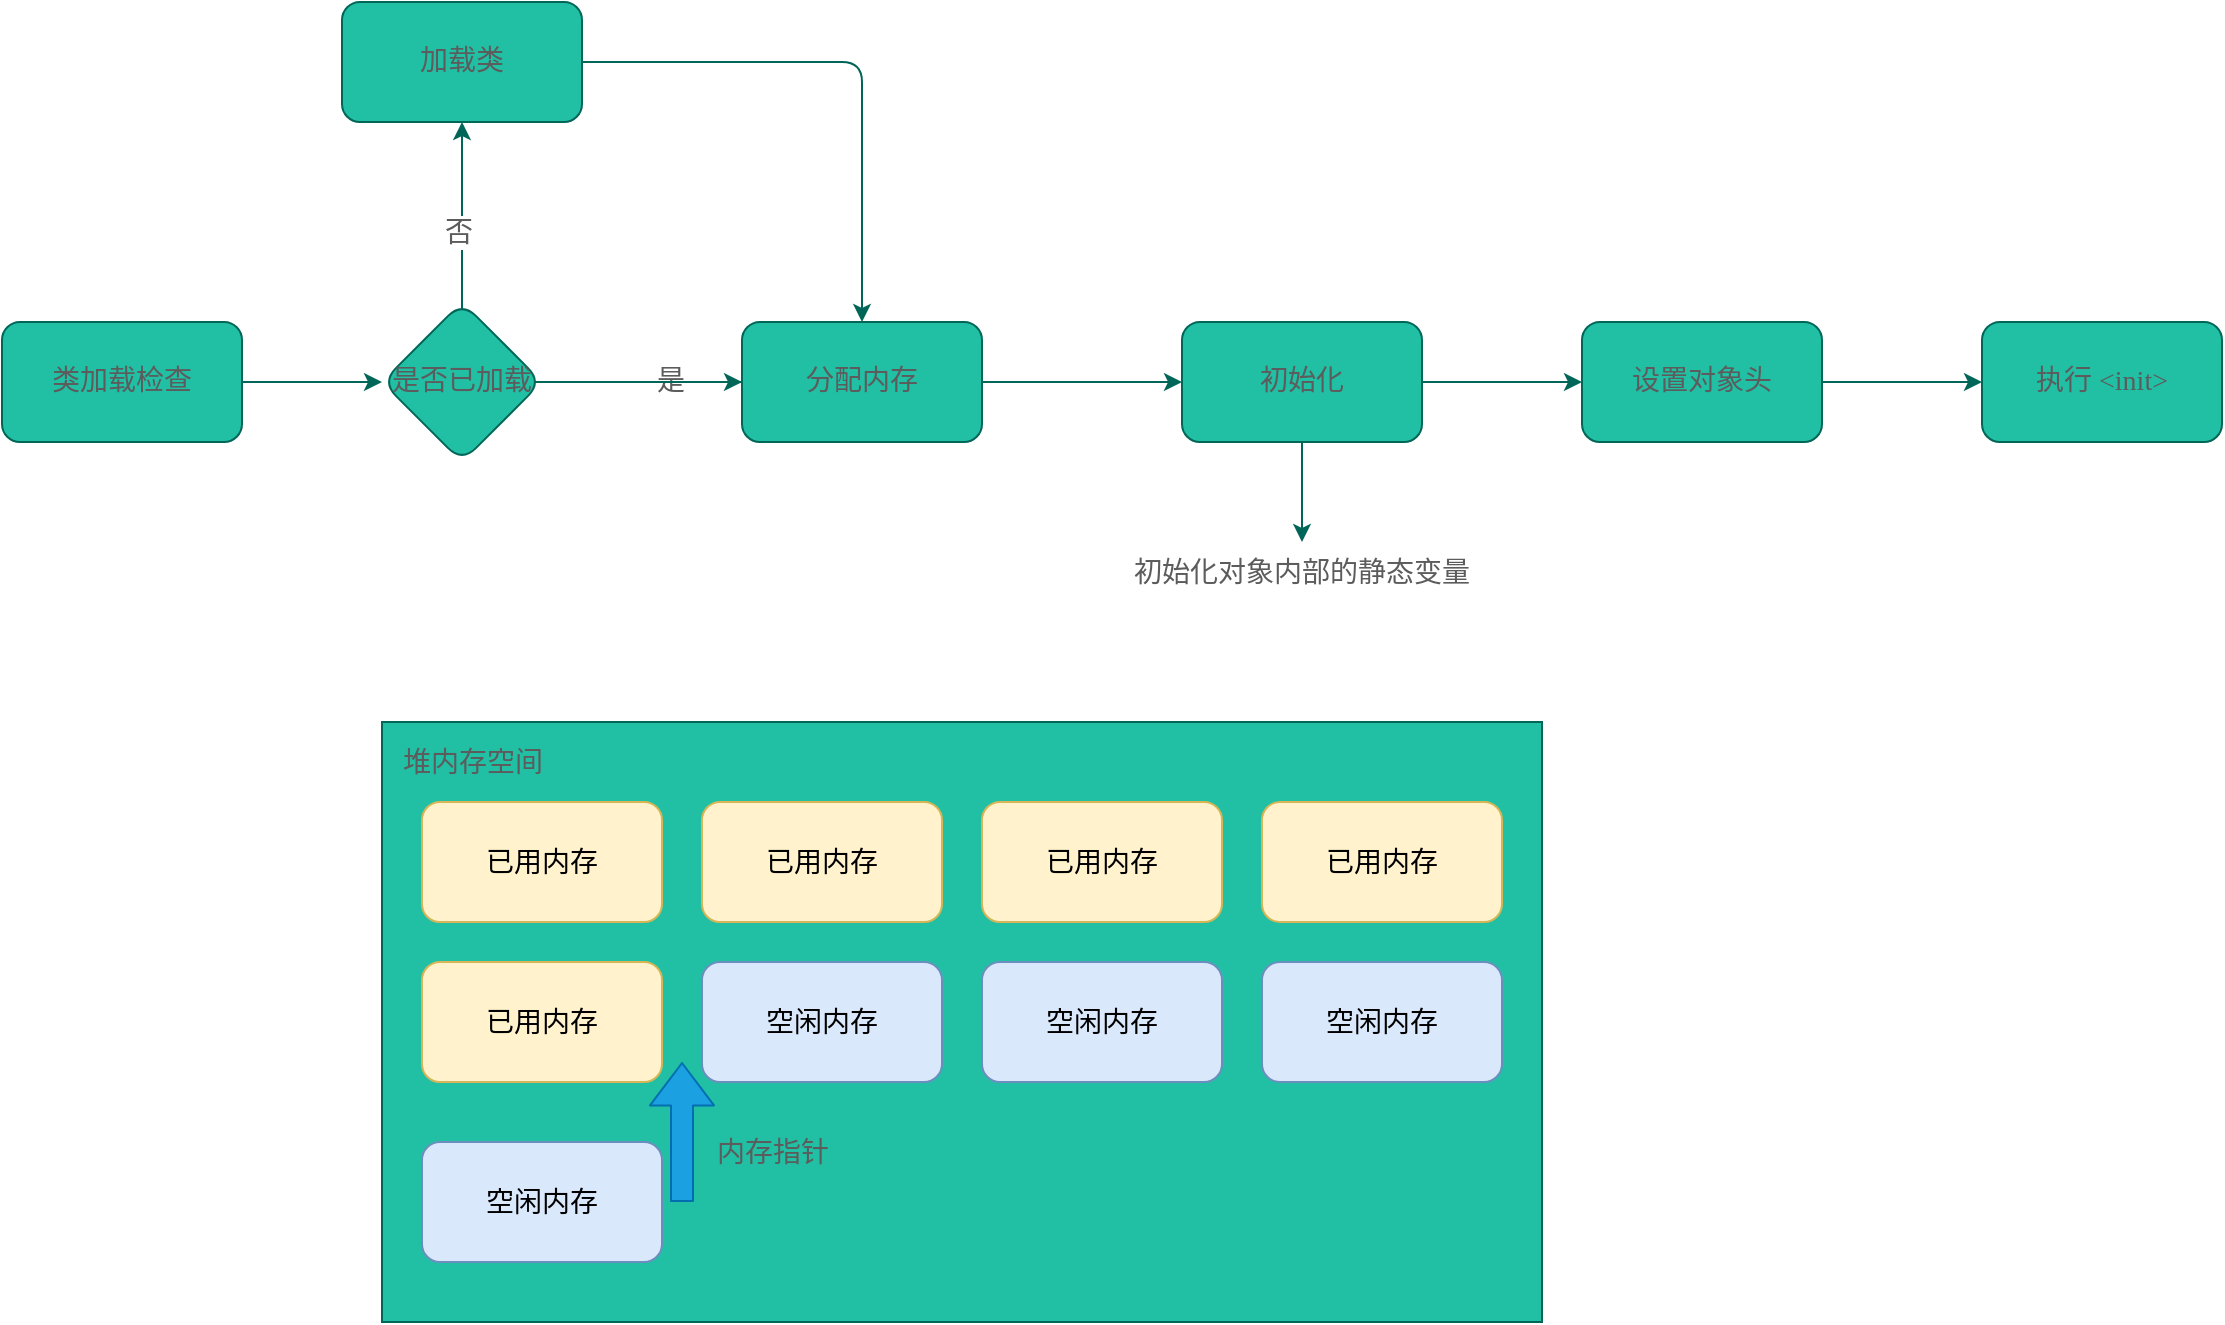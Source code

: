 <mxfile version="16.2.7" type="github">
  <diagram id="C5RBs43oDa-KdzZeNtuy" name="Page-1">
    <mxGraphModel dx="1422" dy="804" grid="1" gridSize="10" guides="1" tooltips="1" connect="1" arrows="1" fold="1" page="1" pageScale="1" pageWidth="827" pageHeight="1169" math="0" shadow="0">
      <root>
        <mxCell id="WIyWlLk6GJQsqaUBKTNV-0" />
        <mxCell id="WIyWlLk6GJQsqaUBKTNV-1" parent="WIyWlLk6GJQsqaUBKTNV-0" />
        <mxCell id="0oYpzeVEECs09RrJKvZ9-6" value="" style="edgeStyle=orthogonalEdgeStyle;rounded=1;sketch=0;orthogonalLoop=1;jettySize=auto;html=1;fontFamily=Comic Sans MS;fontColor=#5C5C5C;strokeColor=#006658;fillColor=#21C0A5;fontSize=14;" edge="1" parent="WIyWlLk6GJQsqaUBKTNV-1" source="0oYpzeVEECs09RrJKvZ9-0" target="0oYpzeVEECs09RrJKvZ9-5">
          <mxGeometry relative="1" as="geometry" />
        </mxCell>
        <mxCell id="0oYpzeVEECs09RrJKvZ9-0" value="类加载检查" style="rounded=1;whiteSpace=wrap;html=1;sketch=0;fontColor=#5C5C5C;strokeColor=#006658;fillColor=#21C0A5;fontFamily=Comic Sans MS;fontSize=14;" vertex="1" parent="WIyWlLk6GJQsqaUBKTNV-1">
          <mxGeometry x="20" y="180" width="120" height="60" as="geometry" />
        </mxCell>
        <mxCell id="0oYpzeVEECs09RrJKvZ9-8" value="" style="edgeStyle=orthogonalEdgeStyle;rounded=1;sketch=0;orthogonalLoop=1;jettySize=auto;html=1;fontFamily=Comic Sans MS;fontColor=#5C5C5C;strokeColor=#006658;fillColor=#21C0A5;fontSize=14;startArrow=none;" edge="1" parent="WIyWlLk6GJQsqaUBKTNV-1" source="0oYpzeVEECs09RrJKvZ9-9" target="0oYpzeVEECs09RrJKvZ9-7">
          <mxGeometry relative="1" as="geometry">
            <Array as="points" />
          </mxGeometry>
        </mxCell>
        <mxCell id="0oYpzeVEECs09RrJKvZ9-23" value="否" style="edgeLabel;html=1;align=center;verticalAlign=middle;resizable=0;points=[];fontSize=14;fontColor=#5C5C5C;" vertex="1" connectable="0" parent="0oYpzeVEECs09RrJKvZ9-8">
          <mxGeometry x="0.593" y="2" relative="1" as="geometry">
            <mxPoint as="offset" />
          </mxGeometry>
        </mxCell>
        <mxCell id="0oYpzeVEECs09RrJKvZ9-10" value="" style="edgeStyle=orthogonalEdgeStyle;rounded=1;sketch=0;orthogonalLoop=1;jettySize=auto;html=1;fontFamily=Comic Sans MS;fontColor=#5C5C5C;strokeColor=#006658;fillColor=#21C0A5;fontSize=14;" edge="1" parent="WIyWlLk6GJQsqaUBKTNV-1" source="0oYpzeVEECs09RrJKvZ9-5" target="0oYpzeVEECs09RrJKvZ9-9">
          <mxGeometry relative="1" as="geometry" />
        </mxCell>
        <mxCell id="0oYpzeVEECs09RrJKvZ9-14" value="是" style="edgeLabel;html=1;align=center;verticalAlign=middle;resizable=0;points=[];fontColor=#5C5C5C;fontSize=14;" vertex="1" connectable="0" parent="0oYpzeVEECs09RrJKvZ9-10">
          <mxGeometry x="0.267" y="1" relative="1" as="geometry">
            <mxPoint as="offset" />
          </mxGeometry>
        </mxCell>
        <mxCell id="0oYpzeVEECs09RrJKvZ9-5" value="是否已加载" style="rhombus;whiteSpace=wrap;html=1;fontFamily=Comic Sans MS;fillColor=#21C0A5;strokeColor=#006658;fontColor=#5C5C5C;rounded=1;sketch=0;fontSize=14;" vertex="1" parent="WIyWlLk6GJQsqaUBKTNV-1">
          <mxGeometry x="210" y="170" width="80" height="80" as="geometry" />
        </mxCell>
        <mxCell id="0oYpzeVEECs09RrJKvZ9-24" style="edgeStyle=orthogonalEdgeStyle;curved=0;rounded=1;sketch=0;orthogonalLoop=1;jettySize=auto;html=1;exitX=1;exitY=0.5;exitDx=0;exitDy=0;fontSize=14;fontColor=#5C5C5C;strokeColor=#006658;fillColor=#21C0A5;" edge="1" parent="WIyWlLk6GJQsqaUBKTNV-1" source="0oYpzeVEECs09RrJKvZ9-7" target="0oYpzeVEECs09RrJKvZ9-9">
          <mxGeometry relative="1" as="geometry" />
        </mxCell>
        <mxCell id="0oYpzeVEECs09RrJKvZ9-7" value="加载类" style="whiteSpace=wrap;html=1;fontFamily=Comic Sans MS;fillColor=#21C0A5;strokeColor=#006658;fontColor=#5C5C5C;rounded=1;sketch=0;fontSize=14;" vertex="1" parent="WIyWlLk6GJQsqaUBKTNV-1">
          <mxGeometry x="190" y="20" width="120" height="60" as="geometry" />
        </mxCell>
        <mxCell id="0oYpzeVEECs09RrJKvZ9-16" value="" style="edgeStyle=orthogonalEdgeStyle;curved=0;rounded=1;sketch=0;orthogonalLoop=1;jettySize=auto;html=1;fontColor=#5C5C5C;strokeColor=#006658;fillColor=#21C0A5;fontSize=14;" edge="1" parent="WIyWlLk6GJQsqaUBKTNV-1" source="0oYpzeVEECs09RrJKvZ9-9" target="0oYpzeVEECs09RrJKvZ9-15">
          <mxGeometry relative="1" as="geometry" />
        </mxCell>
        <mxCell id="0oYpzeVEECs09RrJKvZ9-18" value="" style="edgeStyle=orthogonalEdgeStyle;curved=0;rounded=1;sketch=0;orthogonalLoop=1;jettySize=auto;html=1;fontColor=#5C5C5C;strokeColor=#006658;fillColor=#21C0A5;fontSize=14;" edge="1" parent="WIyWlLk6GJQsqaUBKTNV-1" source="0oYpzeVEECs09RrJKvZ9-15" target="0oYpzeVEECs09RrJKvZ9-17">
          <mxGeometry relative="1" as="geometry" />
        </mxCell>
        <mxCell id="0oYpzeVEECs09RrJKvZ9-27" style="edgeStyle=orthogonalEdgeStyle;curved=0;rounded=1;sketch=0;orthogonalLoop=1;jettySize=auto;html=1;exitX=0.5;exitY=1;exitDx=0;exitDy=0;entryX=0.5;entryY=0;entryDx=0;entryDy=0;fontFamily=Helvetica;fontSize=14;fontColor=#5C5C5C;strokeColor=#006658;fillColor=#21C0A5;" edge="1" parent="WIyWlLk6GJQsqaUBKTNV-1" source="0oYpzeVEECs09RrJKvZ9-15" target="0oYpzeVEECs09RrJKvZ9-26">
          <mxGeometry relative="1" as="geometry" />
        </mxCell>
        <mxCell id="0oYpzeVEECs09RrJKvZ9-15" value="初始化" style="whiteSpace=wrap;html=1;fontFamily=Comic Sans MS;fillColor=#21C0A5;strokeColor=#006658;fontColor=#5C5C5C;rounded=1;sketch=0;fontSize=14;" vertex="1" parent="WIyWlLk6GJQsqaUBKTNV-1">
          <mxGeometry x="610" y="180" width="120" height="60" as="geometry" />
        </mxCell>
        <mxCell id="0oYpzeVEECs09RrJKvZ9-20" value="" style="edgeStyle=orthogonalEdgeStyle;curved=0;rounded=1;sketch=0;orthogonalLoop=1;jettySize=auto;html=1;fontColor=#5C5C5C;strokeColor=#006658;fillColor=#21C0A5;fontSize=14;" edge="1" parent="WIyWlLk6GJQsqaUBKTNV-1" source="0oYpzeVEECs09RrJKvZ9-17" target="0oYpzeVEECs09RrJKvZ9-19">
          <mxGeometry relative="1" as="geometry" />
        </mxCell>
        <mxCell id="0oYpzeVEECs09RrJKvZ9-17" value="设置对象头" style="whiteSpace=wrap;html=1;fontFamily=Comic Sans MS;fillColor=#21C0A5;strokeColor=#006658;fontColor=#5C5C5C;rounded=1;sketch=0;fontSize=14;" vertex="1" parent="WIyWlLk6GJQsqaUBKTNV-1">
          <mxGeometry x="810" y="180" width="120" height="60" as="geometry" />
        </mxCell>
        <mxCell id="0oYpzeVEECs09RrJKvZ9-19" value="执行 &amp;lt;init&amp;gt;" style="whiteSpace=wrap;html=1;fontFamily=Comic Sans MS;fillColor=#21C0A5;strokeColor=#006658;fontColor=#5C5C5C;rounded=1;sketch=0;fontSize=14;" vertex="1" parent="WIyWlLk6GJQsqaUBKTNV-1">
          <mxGeometry x="1010" y="180" width="120" height="60" as="geometry" />
        </mxCell>
        <mxCell id="0oYpzeVEECs09RrJKvZ9-9" value="分配内存" style="whiteSpace=wrap;html=1;fontFamily=Comic Sans MS;fillColor=#21C0A5;strokeColor=#006658;fontColor=#5C5C5C;rounded=1;sketch=0;fontSize=14;" vertex="1" parent="WIyWlLk6GJQsqaUBKTNV-1">
          <mxGeometry x="390" y="180" width="120" height="60" as="geometry" />
        </mxCell>
        <mxCell id="0oYpzeVEECs09RrJKvZ9-21" value="" style="edgeStyle=orthogonalEdgeStyle;rounded=1;sketch=0;orthogonalLoop=1;jettySize=auto;html=1;fontFamily=Comic Sans MS;fontColor=#5C5C5C;strokeColor=#006658;fillColor=#21C0A5;fontSize=14;endArrow=none;" edge="1" parent="WIyWlLk6GJQsqaUBKTNV-1" source="0oYpzeVEECs09RrJKvZ9-5" target="0oYpzeVEECs09RrJKvZ9-9">
          <mxGeometry relative="1" as="geometry">
            <mxPoint x="290" y="210" as="sourcePoint" />
            <mxPoint x="250" y="80" as="targetPoint" />
            <Array as="points">
              <mxPoint x="510" y="210" />
              <mxPoint x="510" y="210" />
            </Array>
          </mxGeometry>
        </mxCell>
        <mxCell id="0oYpzeVEECs09RrJKvZ9-26" value="初始化对象内部的静态变量" style="text;html=1;strokeColor=none;fillColor=none;align=center;verticalAlign=middle;whiteSpace=wrap;rounded=0;sketch=0;fontColor=#5C5C5C;fontSize=14;glass=0;" vertex="1" parent="WIyWlLk6GJQsqaUBKTNV-1">
          <mxGeometry x="560" y="290" width="220" height="30" as="geometry" />
        </mxCell>
        <mxCell id="0oYpzeVEECs09RrJKvZ9-29" value="" style="rounded=0;whiteSpace=wrap;html=1;sketch=0;fontColor=#5C5C5C;strokeColor=#006658;fillColor=#21C0A5;" vertex="1" parent="WIyWlLk6GJQsqaUBKTNV-1">
          <mxGeometry x="210" y="380" width="580" height="300" as="geometry" />
        </mxCell>
        <mxCell id="0oYpzeVEECs09RrJKvZ9-30" value="堆内存空间" style="text;html=1;align=center;verticalAlign=middle;resizable=0;points=[];autosize=1;strokeColor=none;fillColor=none;fontColor=#5C5C5C;fontSize=14;" vertex="1" parent="WIyWlLk6GJQsqaUBKTNV-1">
          <mxGeometry x="210" y="390" width="90" height="20" as="geometry" />
        </mxCell>
        <mxCell id="0oYpzeVEECs09RrJKvZ9-31" value="已用内存" style="rounded=1;whiteSpace=wrap;html=1;fontFamily=Helvetica;fontSize=14;fillColor=#fff2cc;strokeColor=#d6b656;" vertex="1" parent="WIyWlLk6GJQsqaUBKTNV-1">
          <mxGeometry x="230" y="420" width="120" height="60" as="geometry" />
        </mxCell>
        <mxCell id="0oYpzeVEECs09RrJKvZ9-32" value="已用内存" style="rounded=1;whiteSpace=wrap;html=1;fontFamily=Helvetica;fontSize=14;fillColor=#fff2cc;strokeColor=#d6b656;" vertex="1" parent="WIyWlLk6GJQsqaUBKTNV-1">
          <mxGeometry x="370" y="420" width="120" height="60" as="geometry" />
        </mxCell>
        <mxCell id="0oYpzeVEECs09RrJKvZ9-33" value="已用内存" style="rounded=1;whiteSpace=wrap;html=1;fontFamily=Helvetica;fontSize=14;fillColor=#fff2cc;strokeColor=#d6b656;" vertex="1" parent="WIyWlLk6GJQsqaUBKTNV-1">
          <mxGeometry x="650" y="420" width="120" height="60" as="geometry" />
        </mxCell>
        <mxCell id="0oYpzeVEECs09RrJKvZ9-34" value="已用内存" style="rounded=1;whiteSpace=wrap;html=1;fontFamily=Helvetica;fontSize=14;fillColor=#fff2cc;strokeColor=#d6b656;" vertex="1" parent="WIyWlLk6GJQsqaUBKTNV-1">
          <mxGeometry x="510" y="420" width="120" height="60" as="geometry" />
        </mxCell>
        <mxCell id="0oYpzeVEECs09RrJKvZ9-35" value="已用内存" style="rounded=1;whiteSpace=wrap;html=1;fontFamily=Helvetica;fontSize=14;fillColor=#fff2cc;strokeColor=#d6b656;" vertex="1" parent="WIyWlLk6GJQsqaUBKTNV-1">
          <mxGeometry x="230" y="500" width="120" height="60" as="geometry" />
        </mxCell>
        <mxCell id="0oYpzeVEECs09RrJKvZ9-37" value="空闲内存" style="rounded=1;whiteSpace=wrap;html=1;fontFamily=Helvetica;fontSize=14;fillColor=#dae8fc;strokeColor=#6c8ebf;" vertex="1" parent="WIyWlLk6GJQsqaUBKTNV-1">
          <mxGeometry x="370" y="500" width="120" height="60" as="geometry" />
        </mxCell>
        <mxCell id="0oYpzeVEECs09RrJKvZ9-38" value="" style="shape=flexArrow;endArrow=classic;html=1;rounded=1;sketch=0;fontFamily=Helvetica;fontSize=14;fontColor=#5C5C5C;strokeColor=#006EAF;fillColor=#1ba1e2;curved=0;width=11;endSize=6.74;" edge="1" parent="WIyWlLk6GJQsqaUBKTNV-1">
          <mxGeometry width="50" height="50" relative="1" as="geometry">
            <mxPoint x="360" y="620" as="sourcePoint" />
            <mxPoint x="360" y="550" as="targetPoint" />
          </mxGeometry>
        </mxCell>
        <mxCell id="0oYpzeVEECs09RrJKvZ9-40" value="空闲内存" style="rounded=1;whiteSpace=wrap;html=1;fontFamily=Helvetica;fontSize=14;fillColor=#dae8fc;strokeColor=#6c8ebf;" vertex="1" parent="WIyWlLk6GJQsqaUBKTNV-1">
          <mxGeometry x="650" y="500" width="120" height="60" as="geometry" />
        </mxCell>
        <mxCell id="0oYpzeVEECs09RrJKvZ9-41" value="空闲内存" style="rounded=1;whiteSpace=wrap;html=1;fontFamily=Helvetica;fontSize=14;fillColor=#dae8fc;strokeColor=#6c8ebf;" vertex="1" parent="WIyWlLk6GJQsqaUBKTNV-1">
          <mxGeometry x="510" y="500" width="120" height="60" as="geometry" />
        </mxCell>
        <mxCell id="0oYpzeVEECs09RrJKvZ9-42" value="空闲内存" style="rounded=1;whiteSpace=wrap;html=1;fontFamily=Helvetica;fontSize=14;fillColor=#dae8fc;strokeColor=#6c8ebf;" vertex="1" parent="WIyWlLk6GJQsqaUBKTNV-1">
          <mxGeometry x="230" y="590" width="120" height="60" as="geometry" />
        </mxCell>
        <mxCell id="0oYpzeVEECs09RrJKvZ9-39" value="内存指针" style="text;html=1;align=center;verticalAlign=middle;resizable=0;points=[];autosize=1;strokeColor=none;fillColor=none;fontSize=14;fontFamily=Helvetica;fontColor=#5C5C5C;" vertex="1" parent="WIyWlLk6GJQsqaUBKTNV-1">
          <mxGeometry x="370" y="585" width="70" height="20" as="geometry" />
        </mxCell>
      </root>
    </mxGraphModel>
  </diagram>
</mxfile>
